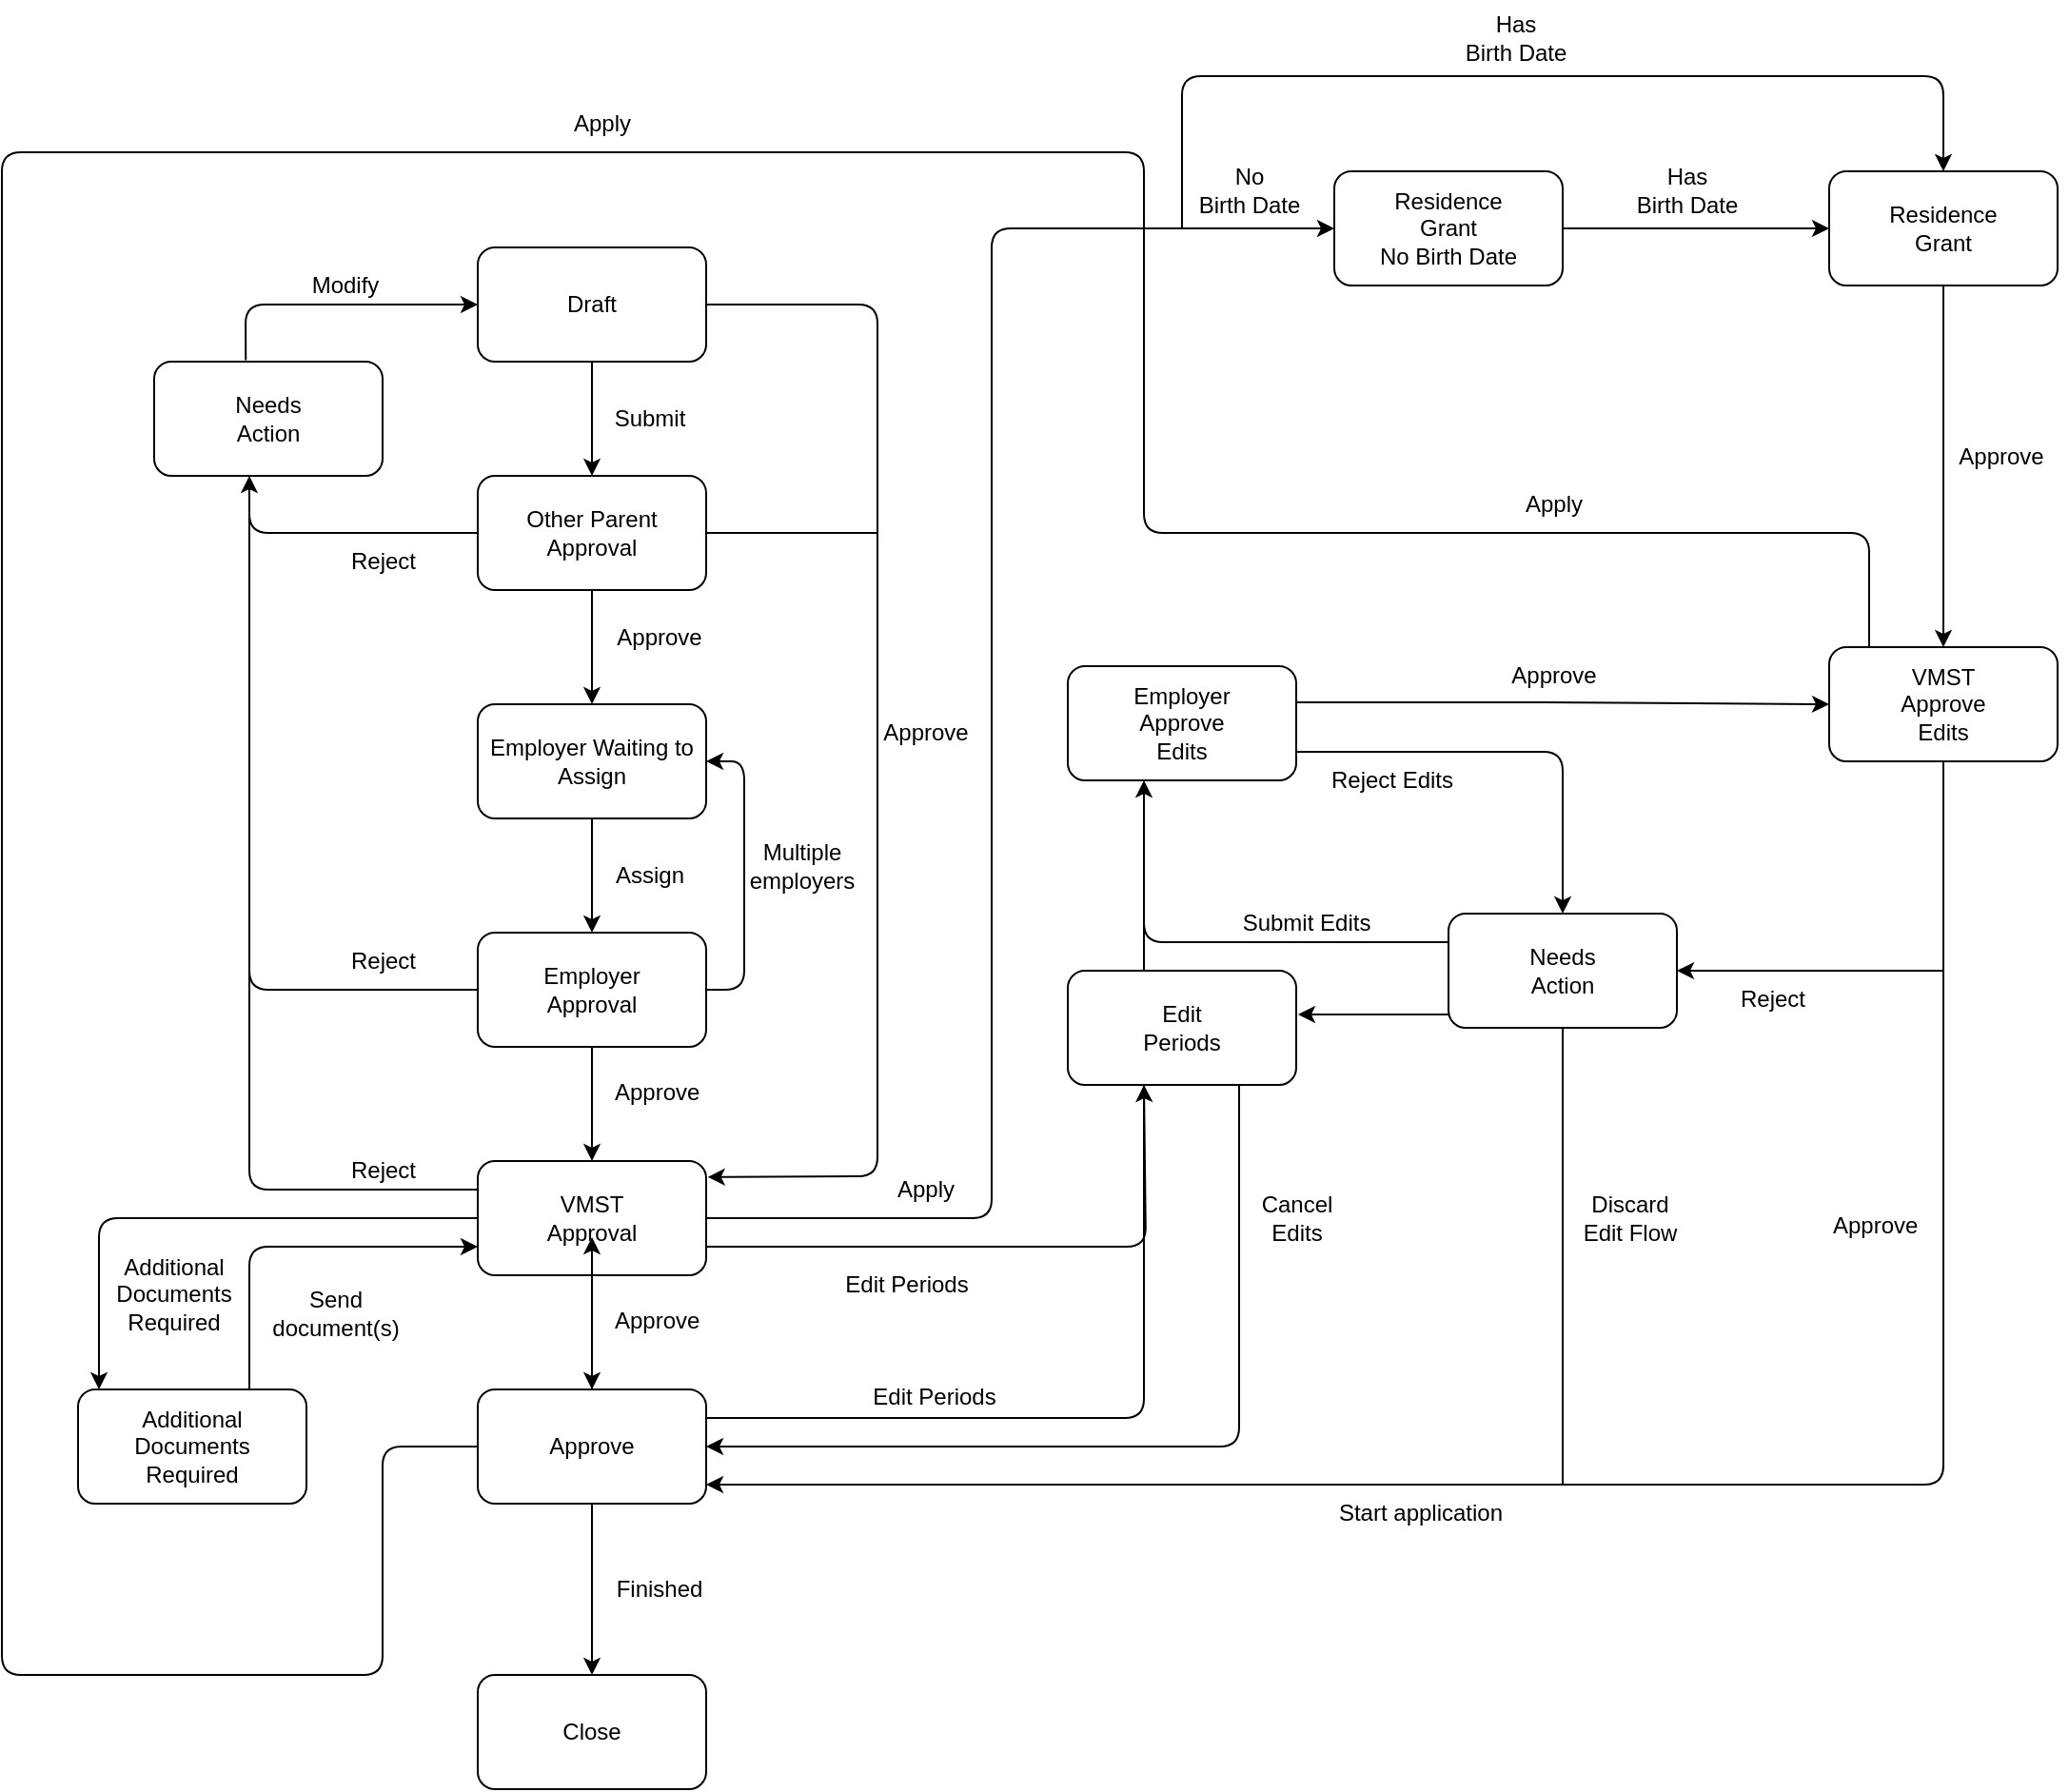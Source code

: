 <mxfile>
    <diagram id="XFyOMNRHPZt_d9PDHA7L" name="Page-1">
        <mxGraphModel dx="978" dy="1341" grid="1" gridSize="10" guides="0" tooltips="1" connect="1" arrows="1" fold="1" page="1" pageScale="1" pageWidth="1169" pageHeight="827" math="0" shadow="0">
            <root>
                <mxCell id="0"/>
                <mxCell id="1" parent="0"/>
                <mxCell id="2" value="Draft" style="rounded=1;whiteSpace=wrap;html=1;" parent="1" vertex="1">
                    <mxGeometry x="250" y="10" width="120" height="60" as="geometry"/>
                </mxCell>
                <mxCell id="3" value="Other Parent&lt;br&gt;Approval" style="rounded=1;whiteSpace=wrap;html=1;" parent="1" vertex="1">
                    <mxGeometry x="250" y="130" width="120" height="60" as="geometry"/>
                </mxCell>
                <mxCell id="4" value="Employer Waiting to Assign" style="rounded=1;whiteSpace=wrap;html=1;" parent="1" vertex="1">
                    <mxGeometry x="250" y="250" width="120" height="60" as="geometry"/>
                </mxCell>
                <mxCell id="150" style="edgeStyle=none;html=1;exitX=1;exitY=0.5;exitDx=0;exitDy=0;entryX=1;entryY=0.5;entryDx=0;entryDy=0;" parent="1" source="5" target="4" edge="1">
                    <mxGeometry relative="1" as="geometry">
                        <mxPoint x="430" y="400" as="targetPoint"/>
                        <Array as="points">
                            <mxPoint x="390" y="400"/>
                            <mxPoint x="390" y="280"/>
                        </Array>
                    </mxGeometry>
                </mxCell>
                <mxCell id="5" value="Employer&lt;br&gt;Approval" style="rounded=1;whiteSpace=wrap;html=1;" parent="1" vertex="1">
                    <mxGeometry x="250" y="370" width="120" height="60" as="geometry"/>
                </mxCell>
                <mxCell id="6" value="VMST&lt;br&gt;Approval" style="rounded=1;whiteSpace=wrap;html=1;" parent="1" vertex="1">
                    <mxGeometry x="250" y="490" width="120" height="60" as="geometry"/>
                </mxCell>
                <mxCell id="153" value="" style="edgeStyle=none;html=1;strokeColor=#FFFFFF;fontColor=#FFFFFF;" parent="1" source="7" edge="1">
                    <mxGeometry relative="1" as="geometry">
                        <mxPoint x="310" y="530" as="targetPoint"/>
                    </mxGeometry>
                </mxCell>
                <mxCell id="155" value="" style="edgeStyle=none;html=1;strokeColor=#000000;fontColor=#000000;" edge="1" parent="1" source="7">
                    <mxGeometry relative="1" as="geometry">
                        <mxPoint x="310" y="530" as="targetPoint"/>
                    </mxGeometry>
                </mxCell>
                <mxCell id="7" value="Approve" style="rounded=1;whiteSpace=wrap;html=1;" parent="1" vertex="1">
                    <mxGeometry x="250" y="610" width="120" height="60" as="geometry"/>
                </mxCell>
                <mxCell id="8" value="Close" style="rounded=1;whiteSpace=wrap;html=1;" parent="1" vertex="1">
                    <mxGeometry x="250" y="760" width="120" height="60" as="geometry"/>
                </mxCell>
                <mxCell id="9" value="Needs&lt;br&gt;Action" style="rounded=1;whiteSpace=wrap;html=1;" parent="1" vertex="1">
                    <mxGeometry x="80" y="70" width="120" height="60" as="geometry"/>
                </mxCell>
                <mxCell id="10" value="Additional&lt;br&gt;Documents&lt;br&gt;Required" style="rounded=1;whiteSpace=wrap;html=1;" parent="1" vertex="1">
                    <mxGeometry x="40" y="610" width="120" height="60" as="geometry"/>
                </mxCell>
                <mxCell id="11" value="Edit&lt;br&gt;Periods" style="rounded=1;whiteSpace=wrap;html=1;" parent="1" vertex="1">
                    <mxGeometry x="560" y="390" width="120" height="60" as="geometry"/>
                </mxCell>
                <mxCell id="12" value="Employer&lt;br&gt;Approve&lt;br&gt;Edits" style="rounded=1;whiteSpace=wrap;html=1;" parent="1" vertex="1">
                    <mxGeometry x="560" y="230" width="120" height="60" as="geometry"/>
                </mxCell>
                <mxCell id="13" value="VMST&lt;br&gt;Approve&lt;br&gt;Edits" style="rounded=1;whiteSpace=wrap;html=1;" parent="1" vertex="1">
                    <mxGeometry x="960" y="220" width="120" height="60" as="geometry"/>
                </mxCell>
                <mxCell id="14" value="Needs&lt;br&gt;Action" style="rounded=1;whiteSpace=wrap;html=1;" parent="1" vertex="1">
                    <mxGeometry x="760" y="360" width="120" height="60" as="geometry"/>
                </mxCell>
                <mxCell id="15" value="Residence&lt;br&gt;Grant&lt;br&gt;" style="rounded=1;whiteSpace=wrap;html=1;" parent="1" vertex="1">
                    <mxGeometry x="960" y="-30" width="120" height="60" as="geometry"/>
                </mxCell>
                <mxCell id="18" value="" style="endArrow=classic;html=1;entryX=0.5;entryY=0;entryDx=0;entryDy=0;exitX=0.5;exitY=1;exitDx=0;exitDy=0;fontColor=#FFFFFF;strokeColor=#000000;" parent="1" source="2" target="3" edge="1">
                    <mxGeometry width="50" height="50" relative="1" as="geometry">
                        <mxPoint x="400" y="570" as="sourcePoint"/>
                        <mxPoint x="450" y="520" as="targetPoint"/>
                    </mxGeometry>
                </mxCell>
                <mxCell id="19" value="" style="endArrow=classic;html=1;entryX=0.5;entryY=0;entryDx=0;entryDy=0;exitX=0.5;exitY=1;exitDx=0;exitDy=0;fontColor=#FFFFFF;strokeColor=#000000;" parent="1" edge="1">
                    <mxGeometry width="50" height="50" relative="1" as="geometry">
                        <mxPoint x="310" y="190" as="sourcePoint"/>
                        <mxPoint x="310" y="250" as="targetPoint"/>
                    </mxGeometry>
                </mxCell>
                <mxCell id="20" value="" style="endArrow=classic;html=1;entryX=0.5;entryY=0;entryDx=0;entryDy=0;exitX=0.5;exitY=1;exitDx=0;exitDy=0;fontColor=#FFFFFF;strokeColor=#000000;" parent="1" edge="1">
                    <mxGeometry width="50" height="50" relative="1" as="geometry">
                        <mxPoint x="310" y="310" as="sourcePoint"/>
                        <mxPoint x="310" y="370" as="targetPoint"/>
                    </mxGeometry>
                </mxCell>
                <mxCell id="21" value="" style="endArrow=classic;html=1;entryX=0.5;entryY=0;entryDx=0;entryDy=0;exitX=0.5;exitY=1;exitDx=0;exitDy=0;fontColor=#FFFFFF;strokeColor=#000000;" parent="1" edge="1">
                    <mxGeometry width="50" height="50" relative="1" as="geometry">
                        <mxPoint x="310" y="430" as="sourcePoint"/>
                        <mxPoint x="310" y="490" as="targetPoint"/>
                    </mxGeometry>
                </mxCell>
                <mxCell id="22" value="" style="endArrow=classic;html=1;entryX=0.5;entryY=0;entryDx=0;entryDy=0;exitX=0.5;exitY=1;exitDx=0;exitDy=0;fontColor=#FFFFFF;strokeColor=#000000;" parent="1" edge="1">
                    <mxGeometry width="50" height="50" relative="1" as="geometry">
                        <mxPoint x="310" y="550" as="sourcePoint"/>
                        <mxPoint x="310" y="610" as="targetPoint"/>
                    </mxGeometry>
                </mxCell>
                <mxCell id="23" value="" style="endArrow=classic;html=1;entryX=0.5;entryY=0;entryDx=0;entryDy=0;exitX=0.5;exitY=1;exitDx=0;exitDy=0;fontColor=#FFFFFF;strokeColor=#000000;" parent="1" target="8" edge="1">
                    <mxGeometry width="50" height="50" relative="1" as="geometry">
                        <mxPoint x="310" y="670" as="sourcePoint"/>
                        <mxPoint x="310" y="730" as="targetPoint"/>
                    </mxGeometry>
                </mxCell>
                <mxCell id="24" value="" style="endArrow=classic;html=1;exitX=0;exitY=0.5;exitDx=0;exitDy=0;fontColor=#FFFFFF;strokeColor=#000000;" parent="1" source="3" edge="1">
                    <mxGeometry width="50" height="50" relative="1" as="geometry">
                        <mxPoint x="130" y="220" as="sourcePoint"/>
                        <mxPoint x="130" y="130" as="targetPoint"/>
                        <Array as="points">
                            <mxPoint x="130" y="160"/>
                        </Array>
                    </mxGeometry>
                </mxCell>
                <mxCell id="26" value="" style="endArrow=none;html=1;exitX=0;exitY=0.5;exitDx=0;exitDy=0;fontColor=#FFFFFF;strokeColor=#000000;" parent="1" source="5" edge="1">
                    <mxGeometry width="50" height="50" relative="1" as="geometry">
                        <mxPoint x="400" y="570" as="sourcePoint"/>
                        <mxPoint x="130" y="150" as="targetPoint"/>
                        <Array as="points">
                            <mxPoint x="130" y="400"/>
                        </Array>
                    </mxGeometry>
                </mxCell>
                <mxCell id="27" value="" style="endArrow=none;html=1;exitX=0;exitY=0.25;exitDx=0;exitDy=0;fontColor=#FFFFFF;strokeColor=#000000;" parent="1" source="6" edge="1">
                    <mxGeometry width="50" height="50" relative="1" as="geometry">
                        <mxPoint x="250" y="520" as="sourcePoint"/>
                        <mxPoint x="130" y="270" as="targetPoint"/>
                        <Array as="points">
                            <mxPoint x="130" y="505"/>
                        </Array>
                    </mxGeometry>
                </mxCell>
                <mxCell id="29" value="" style="endArrow=classic;html=1;exitX=1;exitY=0.5;exitDx=0;exitDy=0;entryX=1.007;entryY=0.14;entryDx=0;entryDy=0;entryPerimeter=0;fontColor=#FFFFFF;strokeColor=#000000;" parent="1" source="2" target="6" edge="1">
                    <mxGeometry width="50" height="50" relative="1" as="geometry">
                        <mxPoint x="440" y="40" as="sourcePoint"/>
                        <mxPoint x="450" y="520" as="targetPoint"/>
                        <Array as="points">
                            <mxPoint x="460" y="40"/>
                            <mxPoint x="460" y="498"/>
                        </Array>
                    </mxGeometry>
                </mxCell>
                <mxCell id="30" value="" style="endArrow=none;html=1;exitX=1;exitY=0.5;exitDx=0;exitDy=0;fontColor=#FFFFFF;strokeColor=#000000;" parent="1" source="3" edge="1">
                    <mxGeometry width="50" height="50" relative="1" as="geometry">
                        <mxPoint x="400" y="520" as="sourcePoint"/>
                        <mxPoint x="460" y="160" as="targetPoint"/>
                    </mxGeometry>
                </mxCell>
                <mxCell id="31" value="" style="endArrow=classic;html=1;exitX=0;exitY=0.5;exitDx=0;exitDy=0;fontColor=#FFFFFF;strokeColor=#000000;" parent="1" source="6" edge="1">
                    <mxGeometry width="50" height="50" relative="1" as="geometry">
                        <mxPoint x="400" y="720" as="sourcePoint"/>
                        <mxPoint x="51" y="610" as="targetPoint"/>
                        <Array as="points">
                            <mxPoint x="51" y="520"/>
                        </Array>
                    </mxGeometry>
                </mxCell>
                <mxCell id="32" value="" style="endArrow=classic;html=1;exitX=0.75;exitY=0;exitDx=0;exitDy=0;entryX=0;entryY=0.75;entryDx=0;entryDy=0;fontColor=#FFFFFF;strokeColor=#000000;" parent="1" source="10" target="6" edge="1">
                    <mxGeometry width="50" height="50" relative="1" as="geometry">
                        <mxPoint x="400" y="720" as="sourcePoint"/>
                        <mxPoint x="220" y="550" as="targetPoint"/>
                        <Array as="points">
                            <mxPoint x="130" y="570"/>
                            <mxPoint x="130" y="535"/>
                        </Array>
                    </mxGeometry>
                </mxCell>
                <mxCell id="33" value="" style="endArrow=classic;html=1;exitX=1;exitY=0.75;exitDx=0;exitDy=0;strokeColor=#000000;" parent="1" source="6" edge="1">
                    <mxGeometry width="50" height="50" relative="1" as="geometry">
                        <mxPoint x="450" y="680" as="sourcePoint"/>
                        <mxPoint x="600" y="450" as="targetPoint"/>
                        <Array as="points">
                            <mxPoint x="601" y="535"/>
                        </Array>
                    </mxGeometry>
                </mxCell>
                <mxCell id="34" value="" style="endArrow=classic;html=1;strokeColor=#000000;" parent="1" edge="1">
                    <mxGeometry width="50" height="50" relative="1" as="geometry">
                        <mxPoint x="600" y="390" as="sourcePoint"/>
                        <mxPoint x="600" y="290" as="targetPoint"/>
                    </mxGeometry>
                </mxCell>
                <mxCell id="36" value="" style="endArrow=none;html=1;exitX=1;exitY=0.25;exitDx=0;exitDy=0;strokeColor=#000000;" parent="1" source="7" edge="1">
                    <mxGeometry width="50" height="50" relative="1" as="geometry">
                        <mxPoint x="450" y="680" as="sourcePoint"/>
                        <mxPoint x="600" y="450" as="targetPoint"/>
                        <Array as="points">
                            <mxPoint x="600" y="625"/>
                        </Array>
                    </mxGeometry>
                </mxCell>
                <mxCell id="37" value="" style="endArrow=classic;html=1;entryX=1;entryY=0.5;entryDx=0;entryDy=0;exitX=0.75;exitY=1;exitDx=0;exitDy=0;fontColor=#FFFFFF;strokeColor=#000000;" parent="1" source="11" target="7" edge="1">
                    <mxGeometry width="50" height="50" relative="1" as="geometry">
                        <mxPoint x="660" y="640" as="sourcePoint"/>
                        <mxPoint x="500" y="630" as="targetPoint"/>
                        <Array as="points">
                            <mxPoint x="650" y="640"/>
                        </Array>
                    </mxGeometry>
                </mxCell>
                <mxCell id="38" value="" style="endArrow=classic;html=1;entryX=0;entryY=0.5;entryDx=0;entryDy=0;fontColor=#FFFFFF;strokeColor=#000000;" parent="1" target="13" edge="1">
                    <mxGeometry width="50" height="50" relative="1" as="geometry">
                        <mxPoint x="680" y="249" as="sourcePoint"/>
                        <mxPoint x="950" y="260" as="targetPoint"/>
                        <Array as="points">
                            <mxPoint x="820" y="249"/>
                        </Array>
                    </mxGeometry>
                </mxCell>
                <mxCell id="39" value="" style="endArrow=classic;html=1;exitX=1;exitY=0.75;exitDx=0;exitDy=0;entryX=0.5;entryY=0;entryDx=0;entryDy=0;strokeColor=#000000;" parent="1" source="12" target="14" edge="1">
                    <mxGeometry width="50" height="50" relative="1" as="geometry">
                        <mxPoint x="690" y="255" as="sourcePoint"/>
                        <mxPoint x="970" y="255" as="targetPoint"/>
                        <Array as="points">
                            <mxPoint x="820" y="275"/>
                        </Array>
                    </mxGeometry>
                </mxCell>
                <mxCell id="41" value="" style="endArrow=none;html=1;entryX=0;entryY=0.25;entryDx=0;entryDy=0;strokeColor=#000000;" parent="1" target="14" edge="1">
                    <mxGeometry width="50" height="50" relative="1" as="geometry">
                        <mxPoint x="600" y="300" as="sourcePoint"/>
                        <mxPoint x="750" y="360" as="targetPoint"/>
                        <Array as="points">
                            <mxPoint x="600" y="375"/>
                        </Array>
                    </mxGeometry>
                </mxCell>
                <mxCell id="42" value="" style="endArrow=classic;html=1;entryX=1.008;entryY=0.383;entryDx=0;entryDy=0;entryPerimeter=0;strokeColor=#000000;" parent="1" target="11" edge="1">
                    <mxGeometry width="50" height="50" relative="1" as="geometry">
                        <mxPoint x="760" y="413" as="sourcePoint"/>
                        <mxPoint x="590" y="630" as="targetPoint"/>
                    </mxGeometry>
                </mxCell>
                <mxCell id="43" value="" style="endArrow=classic;html=1;exitX=0.5;exitY=1;exitDx=0;exitDy=0;fontColor=#FFFFFF;strokeColor=#000000;" parent="1" source="13" edge="1">
                    <mxGeometry width="50" height="50" relative="1" as="geometry">
                        <mxPoint x="970" y="310" as="sourcePoint"/>
                        <mxPoint x="370" y="660" as="targetPoint"/>
                        <Array as="points">
                            <mxPoint x="1020" y="360"/>
                            <mxPoint x="1020" y="660"/>
                        </Array>
                    </mxGeometry>
                </mxCell>
                <mxCell id="44" value="" style="endArrow=classic;html=1;entryX=1;entryY=0.5;entryDx=0;entryDy=0;fontColor=#FFFFFF;strokeColor=#000000;" parent="1" target="14" edge="1">
                    <mxGeometry width="50" height="50" relative="1" as="geometry">
                        <mxPoint x="1020" y="390" as="sourcePoint"/>
                        <mxPoint x="650" y="630" as="targetPoint"/>
                    </mxGeometry>
                </mxCell>
                <mxCell id="53" value="" style="endArrow=classic;html=1;entryX=0;entryY=0.5;entryDx=0;entryDy=0;exitX=0.401;exitY=-0.012;exitDx=0;exitDy=0;exitPerimeter=0;strokeColor=#000000;" parent="1" source="9" target="2" edge="1">
                    <mxGeometry width="50" height="50" relative="1" as="geometry">
                        <mxPoint x="140" y="40" as="sourcePoint"/>
                        <mxPoint x="480" y="740" as="targetPoint"/>
                        <Array as="points">
                            <mxPoint x="128" y="40"/>
                        </Array>
                    </mxGeometry>
                </mxCell>
                <mxCell id="55" value="Reject" style="text;html=1;align=center;verticalAlign=middle;resizable=0;points=[];autosize=1;strokeColor=none;fillColor=none;fontColor=#000000;" parent="1" vertex="1">
                    <mxGeometry x="170" y="160" width="60" height="30" as="geometry"/>
                </mxCell>
                <mxCell id="56" value="Reject" style="text;html=1;align=center;verticalAlign=middle;resizable=0;points=[];autosize=1;strokeColor=none;fillColor=none;fontColor=#000000;" parent="1" vertex="1">
                    <mxGeometry x="170" y="370" width="60" height="30" as="geometry"/>
                </mxCell>
                <mxCell id="57" value="Reject" style="text;html=1;align=center;verticalAlign=middle;resizable=0;points=[];autosize=1;strokeColor=none;fillColor=none;fontColor=#000000;" parent="1" vertex="1">
                    <mxGeometry x="170" y="480" width="60" height="30" as="geometry"/>
                </mxCell>
                <mxCell id="59" value="Reject" style="text;html=1;align=center;verticalAlign=middle;resizable=0;points=[];autosize=1;strokeColor=none;fillColor=none;fontColor=#000000;" parent="1" vertex="1">
                    <mxGeometry x="900" y="390" width="60" height="30" as="geometry"/>
                </mxCell>
                <mxCell id="60" value="Approve" style="text;html=1;align=center;verticalAlign=middle;resizable=0;points=[];autosize=1;strokeColor=none;fillColor=none;fontColor=#000000;" parent="1" vertex="1">
                    <mxGeometry x="780" y="220" width="70" height="30" as="geometry"/>
                </mxCell>
                <mxCell id="62" value="Approve" style="text;html=1;align=center;verticalAlign=middle;resizable=0;points=[];autosize=1;strokeColor=none;fillColor=none;fontColor=#000000;" parent="1" vertex="1">
                    <mxGeometry x="310" y="200" width="70" height="30" as="geometry"/>
                </mxCell>
                <mxCell id="63" value="Submit" style="text;html=1;align=center;verticalAlign=middle;resizable=0;points=[];autosize=1;strokeColor=none;fillColor=none;fontColor=#000000;" parent="1" vertex="1">
                    <mxGeometry x="310" y="85" width="60" height="30" as="geometry"/>
                </mxCell>
                <mxCell id="64" value="Approve" style="text;whiteSpace=wrap;fontColor=#000000;" parent="1" vertex="1">
                    <mxGeometry x="320" y="440" width="80" height="30" as="geometry"/>
                </mxCell>
                <mxCell id="65" value="Approve" style="text;fontColor=#000000;" parent="1" vertex="1">
                    <mxGeometry x="960" y="510" width="50" height="30" as="geometry"/>
                </mxCell>
                <mxCell id="66" value="Approve" style="text;fontColor=#000000;" parent="1" vertex="1">
                    <mxGeometry x="320" y="560" width="50" height="30" as="geometry"/>
                </mxCell>
                <mxCell id="67" value="Finished" style="text;html=1;align=center;verticalAlign=middle;resizable=0;points=[];autosize=1;strokeColor=none;fillColor=none;fontColor=#000000;" parent="1" vertex="1">
                    <mxGeometry x="310" y="700" width="70" height="30" as="geometry"/>
                </mxCell>
                <mxCell id="68" value="Edit Periods" style="text;html=1;align=center;verticalAlign=middle;resizable=0;points=[];autosize=1;strokeColor=none;fillColor=none;fontColor=#000000;" parent="1" vertex="1">
                    <mxGeometry x="430" y="540" width="90" height="30" as="geometry"/>
                </mxCell>
                <mxCell id="72" value="Edit Periods" style="text;align=center;fontColor=#000000;" parent="1" vertex="1">
                    <mxGeometry x="440" y="600" width="100" height="40" as="geometry"/>
                </mxCell>
                <mxCell id="73" value="" style="endArrow=none;html=1;entryX=0.5;entryY=1;entryDx=0;entryDy=0;fontColor=#FFFFFF;strokeColor=#000000;" parent="1" target="14" edge="1">
                    <mxGeometry width="50" height="50" relative="1" as="geometry">
                        <mxPoint x="820" y="660" as="sourcePoint"/>
                        <mxPoint x="610" y="580" as="targetPoint"/>
                    </mxGeometry>
                </mxCell>
                <mxCell id="74" value="Discard&lt;br&gt;Edit Flow" style="text;html=1;align=center;verticalAlign=middle;resizable=0;points=[];autosize=1;strokeColor=none;fillColor=none;fontColor=#000000;" parent="1" vertex="1">
                    <mxGeometry x="820" y="500" width="70" height="40" as="geometry"/>
                </mxCell>
                <mxCell id="75" value="Cancel&lt;br&gt;Edits" style="text;html=1;align=center;verticalAlign=middle;resizable=0;points=[];autosize=1;strokeColor=none;fillColor=none;fontColor=#000000;" parent="1" vertex="1">
                    <mxGeometry x="650" y="500" width="60" height="40" as="geometry"/>
                </mxCell>
                <mxCell id="76" value="Reject Edits" style="text;html=1;align=center;verticalAlign=middle;resizable=0;points=[];autosize=1;strokeColor=none;fillColor=none;fontColor=#000000;" parent="1" vertex="1">
                    <mxGeometry x="685" y="275" width="90" height="30" as="geometry"/>
                </mxCell>
                <mxCell id="77" value="Submit Edits" style="text;html=1;align=center;verticalAlign=middle;resizable=0;points=[];autosize=1;strokeColor=none;fillColor=none;fontColor=#000000;" parent="1" vertex="1">
                    <mxGeometry x="640" y="350" width="90" height="30" as="geometry"/>
                </mxCell>
                <mxCell id="78" value="Assign" style="text;html=1;align=center;verticalAlign=middle;resizable=0;points=[];autosize=1;strokeColor=none;fillColor=none;fontColor=#000000;" parent="1" vertex="1">
                    <mxGeometry x="310" y="325" width="60" height="30" as="geometry"/>
                </mxCell>
                <mxCell id="79" value="Modify" style="text;html=1;align=center;verticalAlign=middle;resizable=0;points=[];autosize=1;strokeColor=none;fillColor=none;fontColor=#000000;" parent="1" vertex="1">
                    <mxGeometry x="150" y="15" width="60" height="30" as="geometry"/>
                </mxCell>
                <mxCell id="80" value="Approve" style="text;html=1;align=center;verticalAlign=middle;resizable=0;points=[];autosize=1;strokeColor=none;fillColor=none;fontColor=#000000;" parent="1" vertex="1">
                    <mxGeometry x="450" y="250" width="70" height="30" as="geometry"/>
                </mxCell>
                <mxCell id="81" value="Additional&lt;br&gt;Documents&lt;br&gt;Required" style="text;html=1;align=center;verticalAlign=middle;resizable=0;points=[];autosize=1;strokeColor=none;fillColor=none;fontColor=#000000;" parent="1" vertex="1">
                    <mxGeometry x="50" y="530" width="80" height="60" as="geometry"/>
                </mxCell>
                <mxCell id="82" value="Send &lt;br&gt;document(s)" style="text;html=1;align=center;verticalAlign=middle;resizable=0;points=[];autosize=1;strokeColor=none;fillColor=none;fontColor=#000000;" parent="1" vertex="1">
                    <mxGeometry x="130" y="550" width="90" height="40" as="geometry"/>
                </mxCell>
                <mxCell id="85" value="Start application" style="text;html=1;align=center;verticalAlign=middle;resizable=0;points=[];autosize=1;strokeColor=none;fillColor=none;fontColor=#000000;" parent="1" vertex="1">
                    <mxGeometry x="690" y="660" width="110" height="30" as="geometry"/>
                </mxCell>
                <mxCell id="93" value="Residence&lt;br&gt;Grant&lt;br&gt;No Birth Date" style="rounded=1;whiteSpace=wrap;html=1;" parent="1" vertex="1">
                    <mxGeometry x="700" y="-30" width="120" height="60" as="geometry"/>
                </mxCell>
                <mxCell id="134" value="" style="endArrow=classic;html=1;exitX=1;exitY=0.5;exitDx=0;exitDy=0;entryX=0;entryY=0.5;entryDx=0;entryDy=0;fontColor=#FFFFFF;strokeColor=#000000;" parent="1" source="6" target="93" edge="1">
                    <mxGeometry width="50" height="50" relative="1" as="geometry">
                        <mxPoint x="610" y="440" as="sourcePoint"/>
                        <mxPoint x="690" y="10" as="targetPoint"/>
                        <Array as="points">
                            <mxPoint x="520" y="520"/>
                            <mxPoint x="520"/>
                        </Array>
                    </mxGeometry>
                </mxCell>
                <mxCell id="136" value="" style="endArrow=classic;html=1;entryX=0;entryY=0.5;entryDx=0;entryDy=0;exitX=1;exitY=0.5;exitDx=0;exitDy=0;fontColor=#FFFFFF;" parent="1" source="93" target="15" edge="1">
                    <mxGeometry width="50" height="50" relative="1" as="geometry">
                        <mxPoint x="610" y="440" as="sourcePoint"/>
                        <mxPoint x="820" y="90" as="targetPoint"/>
                    </mxGeometry>
                </mxCell>
                <mxCell id="137" value="" style="endArrow=none;html=1;entryX=0;entryY=0.5;entryDx=0;entryDy=0;fillColor=#f5f5f5;strokeColor=#000000;fontColor=#000000;" parent="1" target="7" edge="1">
                    <mxGeometry width="50" height="50" relative="1" as="geometry">
                        <mxPoint x="600" as="sourcePoint"/>
                        <mxPoint x="230" y="640" as="targetPoint"/>
                        <Array as="points">
                            <mxPoint x="600" y="-40"/>
                            <mxPoint y="-40"/>
                            <mxPoint y="760"/>
                            <mxPoint x="200" y="760"/>
                            <mxPoint x="200" y="640"/>
                        </Array>
                    </mxGeometry>
                </mxCell>
                <mxCell id="138" value="" style="endArrow=none;html=1;fontColor=#FFFFFF;strokeColor=#000000;" parent="1" edge="1">
                    <mxGeometry width="50" height="50" relative="1" as="geometry">
                        <mxPoint x="981" y="220" as="sourcePoint"/>
                        <mxPoint x="600" as="targetPoint"/>
                        <Array as="points">
                            <mxPoint x="981" y="160"/>
                            <mxPoint x="600" y="160"/>
                        </Array>
                    </mxGeometry>
                </mxCell>
                <mxCell id="139" value="" style="endArrow=classic;html=1;exitX=0.5;exitY=1;exitDx=0;exitDy=0;entryX=0.5;entryY=0;entryDx=0;entryDy=0;fontColor=#FFFFFF;strokeColor=#000000;" parent="1" source="15" target="13" edge="1">
                    <mxGeometry width="50" height="50" relative="1" as="geometry">
                        <mxPoint x="890" y="80" as="sourcePoint"/>
                        <mxPoint x="820" y="130" as="targetPoint"/>
                    </mxGeometry>
                </mxCell>
                <mxCell id="140" value="Approve" style="text;html=1;align=center;verticalAlign=middle;resizable=0;points=[];autosize=1;strokeColor=none;fillColor=none;fontColor=#000000;" parent="1" vertex="1">
                    <mxGeometry x="1015" y="105" width="70" height="30" as="geometry"/>
                </mxCell>
                <mxCell id="141" value="Has&lt;br&gt;Birth Date" style="text;html=1;align=center;verticalAlign=middle;resizable=0;points=[];autosize=1;strokeColor=none;fillColor=none;fontColor=#000000;" parent="1" vertex="1">
                    <mxGeometry x="755" y="-120" width="80" height="40" as="geometry"/>
                </mxCell>
                <mxCell id="142" value="Has&lt;br&gt;Birth Date" style="text;html=1;align=center;verticalAlign=middle;resizable=0;points=[];autosize=1;strokeColor=none;fillColor=none;fontColor=#000000;" parent="1" vertex="1">
                    <mxGeometry x="845" y="-40" width="80" height="40" as="geometry"/>
                </mxCell>
                <mxCell id="143" value="" style="endArrow=classic;html=1;entryX=0.5;entryY=0;entryDx=0;entryDy=0;fontColor=#FFFFFF;strokeColor=#000000;" parent="1" target="15" edge="1">
                    <mxGeometry width="50" height="50" relative="1" as="geometry">
                        <mxPoint x="620" as="sourcePoint"/>
                        <mxPoint x="850" y="-80" as="targetPoint"/>
                        <Array as="points">
                            <mxPoint x="620" y="-80"/>
                            <mxPoint x="1020" y="-80"/>
                        </Array>
                    </mxGeometry>
                </mxCell>
                <mxCell id="145" value="No&lt;br&gt;Birth Date" style="text;html=1;align=center;verticalAlign=middle;resizable=0;points=[];autosize=1;strokeColor=none;fillColor=none;fontColor=#000000;" parent="1" vertex="1">
                    <mxGeometry x="615" y="-40" width="80" height="40" as="geometry"/>
                </mxCell>
                <mxCell id="147" value="Apply" style="text;html=1;align=center;verticalAlign=middle;resizable=0;points=[];autosize=1;strokeColor=none;fillColor=none;fontColor=#000000;" parent="1" vertex="1">
                    <mxGeometry x="790" y="130" width="50" height="30" as="geometry"/>
                </mxCell>
                <mxCell id="148" value="Apply" style="text;html=1;align=center;verticalAlign=middle;resizable=0;points=[];autosize=1;strokeColor=none;fillColor=none;fontColor=#000000;" parent="1" vertex="1">
                    <mxGeometry x="460" y="490" width="50" height="30" as="geometry"/>
                </mxCell>
                <mxCell id="149" value="Apply" style="text;html=1;align=center;verticalAlign=middle;resizable=0;points=[];autosize=1;fillColor=none;fontColor=#000000;" parent="1" vertex="1">
                    <mxGeometry x="290" y="-70" width="50" height="30" as="geometry"/>
                </mxCell>
                <mxCell id="151" value="Multiple&lt;br&gt;employers" style="text;html=1;align=center;verticalAlign=middle;resizable=0;points=[];autosize=1;strokeColor=none;fillColor=none;fontColor=#000000;" parent="1" vertex="1">
                    <mxGeometry x="380" y="315" width="80" height="40" as="geometry"/>
                </mxCell>
            </root>
        </mxGraphModel>
    </diagram>
</mxfile>